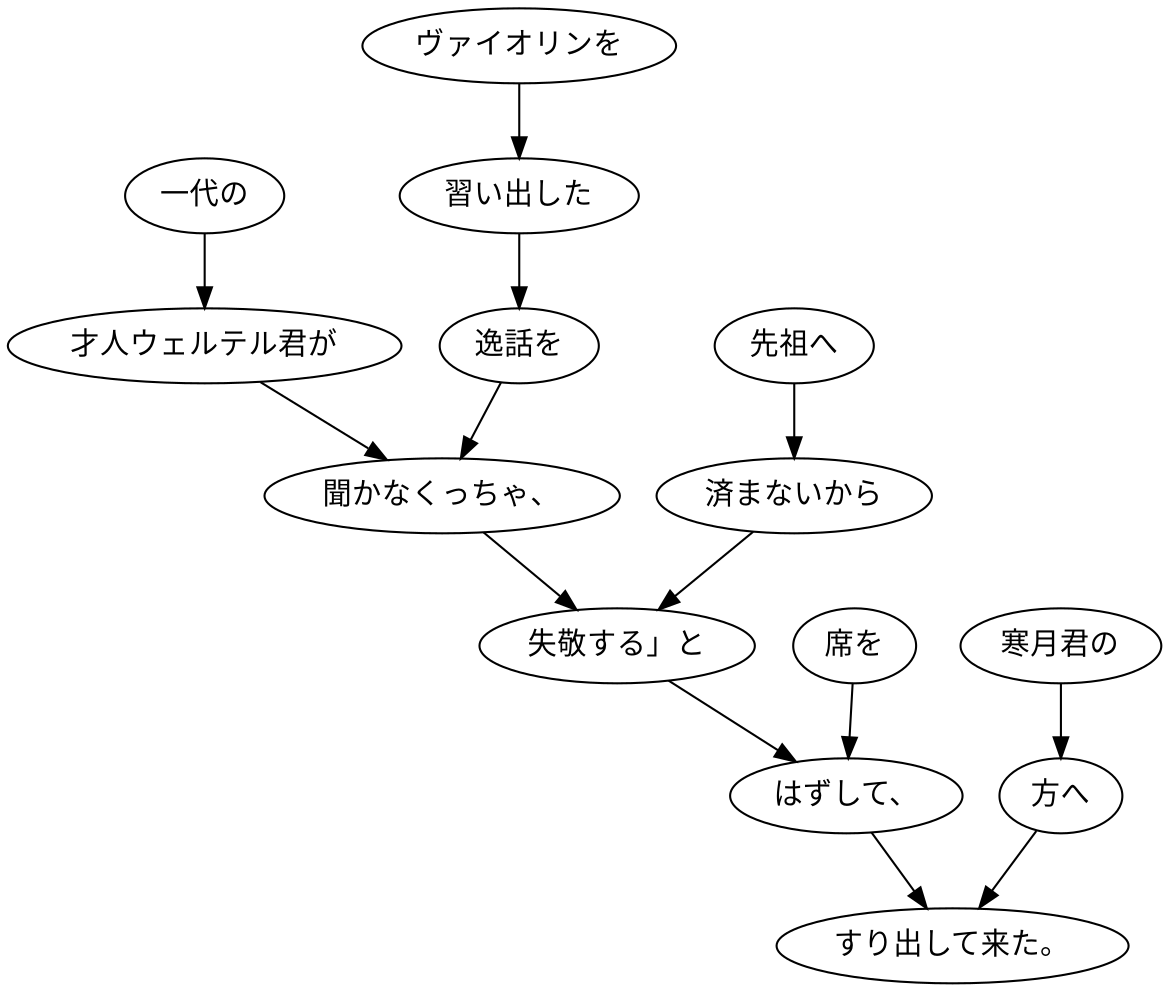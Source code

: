 digraph graph7835 {
	node0 [label="一代の"];
	node1 [label="才人ウェルテル君が"];
	node2 [label="ヴァイオリンを"];
	node3 [label="習い出した"];
	node4 [label="逸話を"];
	node5 [label="聞かなくっちゃ、"];
	node6 [label="先祖へ"];
	node7 [label="済まないから"];
	node8 [label="失敬する」と"];
	node9 [label="席を"];
	node10 [label="はずして、"];
	node11 [label="寒月君の"];
	node12 [label="方へ"];
	node13 [label="すり出して来た。"];
	node0 -> node1;
	node1 -> node5;
	node2 -> node3;
	node3 -> node4;
	node4 -> node5;
	node5 -> node8;
	node6 -> node7;
	node7 -> node8;
	node8 -> node10;
	node9 -> node10;
	node10 -> node13;
	node11 -> node12;
	node12 -> node13;
}
